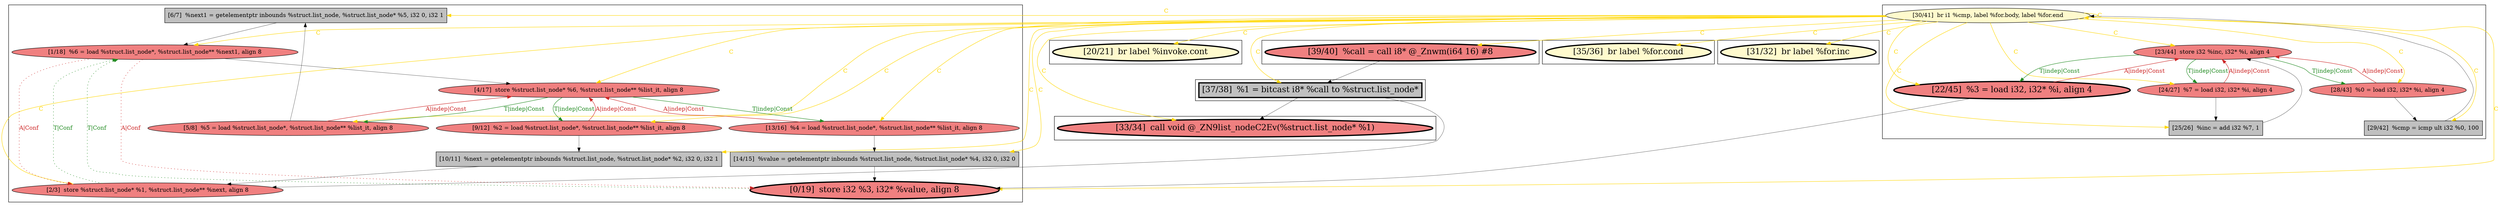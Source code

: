 
digraph G {



node493->node474 [style=solid,color=gold,label="C",penwidth=1.0,fontcolor=gold ]
node477->node480 [style=dotted,color=forestgreen,label="T|Conf",penwidth=1.0,fontcolor=forestgreen ]
node493->node488 [style=solid,color=gold,label="C",penwidth=1.0,fontcolor=gold ]
node493->node476 [style=solid,color=gold,label="C",penwidth=1.0,fontcolor=gold ]
node482->node475 [style=solid,color=forestgreen,label="T|indep|Const",penwidth=1.0,fontcolor=forestgreen ]
node475->node482 [style=solid,color=firebrick3,label="A|indep|Const",penwidth=1.0,fontcolor=firebrick3 ]
node474->node480 [style=solid,color=black,label="",penwidth=0.5,fontcolor=black ]
node480->node477 [style=dotted,color=firebrick3,label="A|Conf",penwidth=1.0,fontcolor=firebrick3 ]
node475->node476 [style=solid,color=black,label="",penwidth=0.5,fontcolor=black ]
node487->node491 [style=solid,color=black,label="",penwidth=0.5,fontcolor=black ]
node479->node480 [style=dotted,color=forestgreen,label="T|Conf",penwidth=1.0,fontcolor=forestgreen ]
node488->node492 [style=solid,color=forestgreen,label="T|indep|Const",penwidth=1.0,fontcolor=forestgreen ]
node493->node490 [style=solid,color=gold,label="C",penwidth=1.0,fontcolor=gold ]
node493->node480 [style=solid,color=gold,label="C",penwidth=1.0,fontcolor=gold ]
node492->node488 [style=solid,color=firebrick3,label="A|indep|Const",penwidth=1.0,fontcolor=firebrick3 ]
node482->node483 [style=solid,color=forestgreen,label="T|indep|Const",penwidth=1.0,fontcolor=forestgreen ]
node493->node478 [style=solid,color=gold,label="C",penwidth=1.0,fontcolor=gold ]
node493->node489 [style=solid,color=gold,label="C",penwidth=1.0,fontcolor=gold ]
node493->node477 [style=solid,color=gold,label="C",penwidth=1.0,fontcolor=gold ]
node493->node475 [style=solid,color=gold,label="C",penwidth=1.0,fontcolor=gold ]
node493->node495 [style=solid,color=gold,label="C",penwidth=1.0,fontcolor=gold ]
node493->node485 [style=solid,color=gold,label="C",penwidth=1.0,fontcolor=gold ]
node493->node487 [style=solid,color=gold,label="C",penwidth=1.0,fontcolor=gold ]
node483->node482 [style=solid,color=firebrick3,label="A|indep|Const",penwidth=1.0,fontcolor=firebrick3 ]
node493->node482 [style=solid,color=gold,label="C",penwidth=1.0,fontcolor=gold ]
node493->node484 [style=solid,color=gold,label="C",penwidth=1.0,fontcolor=gold ]
node488->node487 [style=solid,color=forestgreen,label="T|indep|Const",penwidth=1.0,fontcolor=forestgreen ]
node481->node474 [style=solid,color=black,label="",penwidth=0.5,fontcolor=black ]
node495->node494 [style=solid,color=black,label="",penwidth=0.5,fontcolor=black ]
node481->node482 [style=solid,color=firebrick3,label="A|indep|Const",penwidth=1.0,fontcolor=firebrick3 ]
node493->node479 [style=solid,color=gold,label="C",penwidth=1.0,fontcolor=gold ]
node482->node481 [style=solid,color=forestgreen,label="T|indep|Const",penwidth=1.0,fontcolor=forestgreen ]
node493->node493 [style=solid,color=gold,label="C",penwidth=1.0,fontcolor=gold ]
node476->node477 [style=solid,color=black,label="",penwidth=0.5,fontcolor=black ]
node493->node496 [style=solid,color=gold,label="C",penwidth=1.0,fontcolor=gold ]
node492->node490 [style=solid,color=black,label="",penwidth=0.5,fontcolor=black ]
node478->node479 [style=solid,color=black,label="",penwidth=0.5,fontcolor=black ]
node487->node488 [style=solid,color=firebrick3,label="A|indep|Const",penwidth=1.0,fontcolor=firebrick3 ]
node493->node494 [style=solid,color=gold,label="C",penwidth=1.0,fontcolor=gold ]
node493->node483 [style=solid,color=gold,label="C",penwidth=1.0,fontcolor=gold ]
node491->node493 [style=solid,color=black,label="",penwidth=0.5,fontcolor=black ]
node480->node479 [style=dotted,color=firebrick3,label="A|Conf",penwidth=1.0,fontcolor=firebrick3 ]
node488->node489 [style=solid,color=forestgreen,label="T|indep|Const",penwidth=1.0,fontcolor=forestgreen ]
node493->node492 [style=solid,color=gold,label="C",penwidth=1.0,fontcolor=gold ]
node493->node491 [style=solid,color=gold,label="C",penwidth=1.0,fontcolor=gold ]
node493->node481 [style=solid,color=gold,label="C",penwidth=1.0,fontcolor=gold ]
node489->node488 [style=solid,color=firebrick3,label="A|indep|Const",penwidth=1.0,fontcolor=firebrick3 ]
node480->node482 [style=solid,color=black,label="",penwidth=0.5,fontcolor=black ]
node493->node486 [style=solid,color=gold,label="C",penwidth=1.0,fontcolor=gold ]
node490->node488 [style=solid,color=black,label="",penwidth=0.5,fontcolor=black ]
node483->node478 [style=solid,color=black,label="",penwidth=0.5,fontcolor=black ]
node494->node485 [style=solid,color=black,label="",penwidth=0.5,fontcolor=black ]
node489->node477 [style=solid,color=black,label="",penwidth=0.5,fontcolor=black ]
node494->node479 [style=solid,color=black,label="",penwidth=0.5,fontcolor=black ]


subgraph cluster7 {


node496 [penwidth=3.0,fontsize=20,fillcolor=lemonchiffon,label="[35/36]  br label %for.cond",shape=ellipse,style=filled ]



}

subgraph cluster6 {


node495 [penwidth=3.0,fontsize=20,fillcolor=lightcoral,label="[39/40]  %call = call i8* @_Znwm(i64 16) #8",shape=ellipse,style=filled ]



}

subgraph cluster0 {


node482 [fillcolor=lightcoral,label="[4/17]  store %struct.list_node* %6, %struct.list_node** %list_it, align 8",shape=ellipse,style=filled ]
node481 [fillcolor=lightcoral,label="[5/8]  %5 = load %struct.list_node*, %struct.list_node** %list_it, align 8",shape=ellipse,style=filled ]
node480 [fillcolor=lightcoral,label="[1/18]  %6 = load %struct.list_node*, %struct.list_node** %next1, align 8",shape=ellipse,style=filled ]
node475 [fillcolor=lightcoral,label="[13/16]  %4 = load %struct.list_node*, %struct.list_node** %list_it, align 8",shape=ellipse,style=filled ]
node483 [fillcolor=lightcoral,label="[9/12]  %2 = load %struct.list_node*, %struct.list_node** %list_it, align 8",shape=ellipse,style=filled ]
node476 [fillcolor=grey,label="[14/15]  %value = getelementptr inbounds %struct.list_node, %struct.list_node* %4, i32 0, i32 0",shape=rectangle,style=filled ]
node478 [fillcolor=grey,label="[10/11]  %next = getelementptr inbounds %struct.list_node, %struct.list_node* %2, i32 0, i32 1",shape=rectangle,style=filled ]
node474 [fillcolor=grey,label="[6/7]  %next1 = getelementptr inbounds %struct.list_node, %struct.list_node* %5, i32 0, i32 1",shape=rectangle,style=filled ]
node477 [penwidth=3.0,fontsize=20,fillcolor=lightcoral,label="[0/19]  store i32 %3, i32* %value, align 8",shape=ellipse,style=filled ]
node479 [fillcolor=lightcoral,label="[2/3]  store %struct.list_node* %1, %struct.list_node** %next, align 8",shape=ellipse,style=filled ]



}

subgraph cluster5 {


node494 [penwidth=3.0,fontsize=20,fillcolor=grey,label="[37/38]  %1 = bitcast i8* %call to %struct.list_node*",shape=rectangle,style=filled ]



}

subgraph cluster1 {


node484 [penwidth=3.0,fontsize=20,fillcolor=lemonchiffon,label="[20/21]  br label %invoke.cont",shape=ellipse,style=filled ]



}

subgraph cluster2 {


node485 [penwidth=3.0,fontsize=20,fillcolor=lightcoral,label="[33/34]  call void @_ZN9list_nodeC2Ev(%struct.list_node* %1)",shape=ellipse,style=filled ]



}

subgraph cluster3 {


node486 [penwidth=3.0,fontsize=20,fillcolor=lemonchiffon,label="[31/32]  br label %for.inc",shape=ellipse,style=filled ]



}

subgraph cluster4 {


node493 [fillcolor=lemonchiffon,label="[30/41]  br i1 %cmp, label %for.body, label %for.end",shape=ellipse,style=filled ]
node488 [fillcolor=lightcoral,label="[23/44]  store i32 %inc, i32* %i, align 4",shape=ellipse,style=filled ]
node491 [fillcolor=grey,label="[29/42]  %cmp = icmp ult i32 %0, 100",shape=rectangle,style=filled ]
node490 [fillcolor=grey,label="[25/26]  %inc = add i32 %7, 1",shape=rectangle,style=filled ]
node489 [penwidth=3.0,fontsize=20,fillcolor=lightcoral,label="[22/45]  %3 = load i32, i32* %i, align 4",shape=ellipse,style=filled ]
node487 [fillcolor=lightcoral,label="[28/43]  %0 = load i32, i32* %i, align 4",shape=ellipse,style=filled ]
node492 [fillcolor=lightcoral,label="[24/27]  %7 = load i32, i32* %i, align 4",shape=ellipse,style=filled ]



}

}
